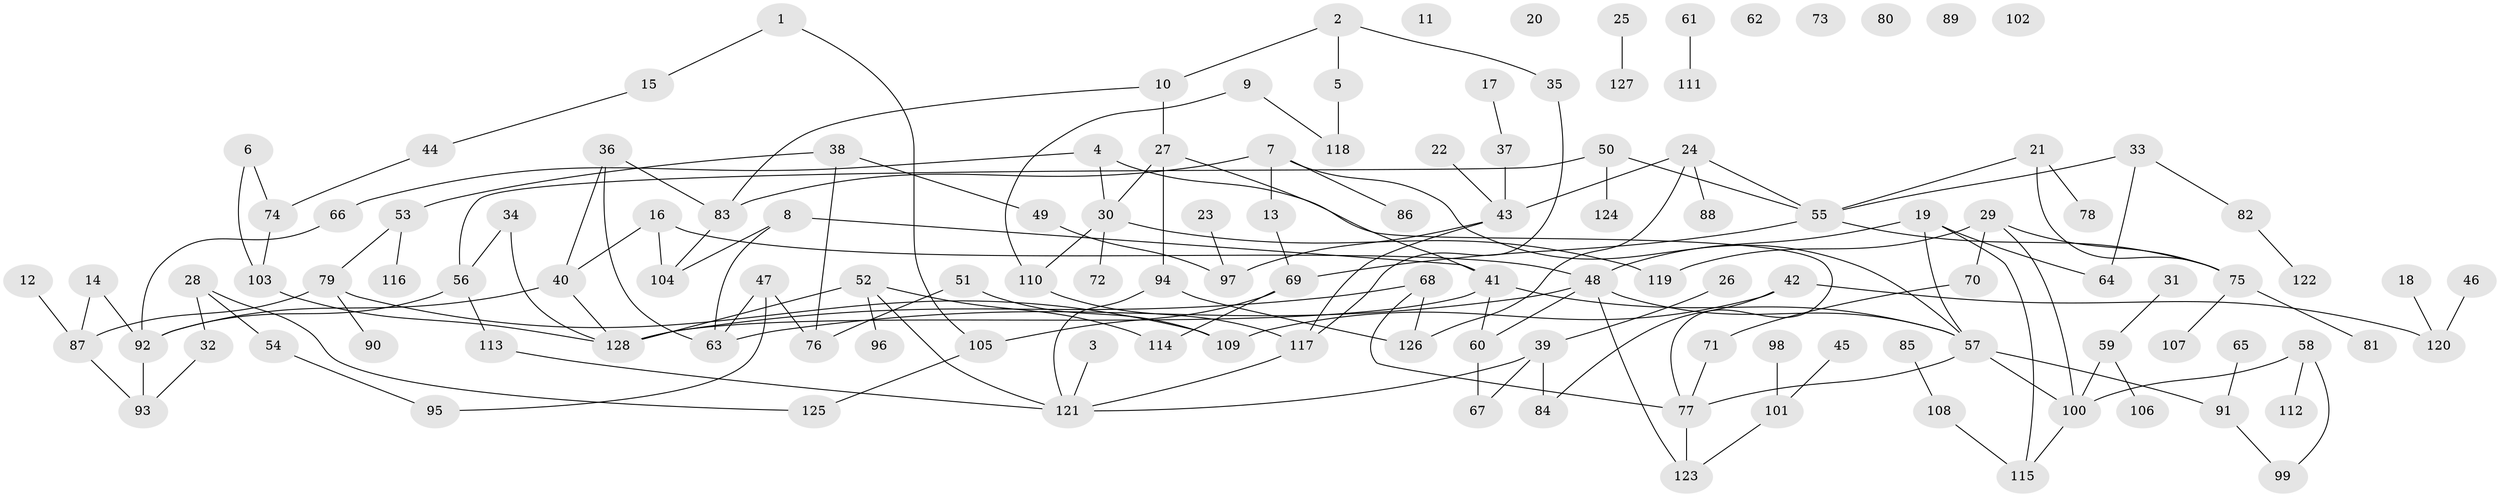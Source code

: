 // Generated by graph-tools (version 1.1) at 2025/00/03/09/25 03:00:52]
// undirected, 128 vertices, 159 edges
graph export_dot {
graph [start="1"]
  node [color=gray90,style=filled];
  1;
  2;
  3;
  4;
  5;
  6;
  7;
  8;
  9;
  10;
  11;
  12;
  13;
  14;
  15;
  16;
  17;
  18;
  19;
  20;
  21;
  22;
  23;
  24;
  25;
  26;
  27;
  28;
  29;
  30;
  31;
  32;
  33;
  34;
  35;
  36;
  37;
  38;
  39;
  40;
  41;
  42;
  43;
  44;
  45;
  46;
  47;
  48;
  49;
  50;
  51;
  52;
  53;
  54;
  55;
  56;
  57;
  58;
  59;
  60;
  61;
  62;
  63;
  64;
  65;
  66;
  67;
  68;
  69;
  70;
  71;
  72;
  73;
  74;
  75;
  76;
  77;
  78;
  79;
  80;
  81;
  82;
  83;
  84;
  85;
  86;
  87;
  88;
  89;
  90;
  91;
  92;
  93;
  94;
  95;
  96;
  97;
  98;
  99;
  100;
  101;
  102;
  103;
  104;
  105;
  106;
  107;
  108;
  109;
  110;
  111;
  112;
  113;
  114;
  115;
  116;
  117;
  118;
  119;
  120;
  121;
  122;
  123;
  124;
  125;
  126;
  127;
  128;
  1 -- 15;
  1 -- 105;
  2 -- 5;
  2 -- 10;
  2 -- 35;
  3 -- 121;
  4 -- 30;
  4 -- 66;
  4 -- 77;
  5 -- 118;
  6 -- 74;
  6 -- 103;
  7 -- 13;
  7 -- 57;
  7 -- 83;
  7 -- 86;
  8 -- 41;
  8 -- 63;
  8 -- 104;
  9 -- 110;
  9 -- 118;
  10 -- 27;
  10 -- 83;
  12 -- 87;
  13 -- 69;
  14 -- 87;
  14 -- 92;
  15 -- 44;
  16 -- 40;
  16 -- 48;
  16 -- 104;
  17 -- 37;
  18 -- 120;
  19 -- 48;
  19 -- 57;
  19 -- 64;
  19 -- 115;
  21 -- 55;
  21 -- 75;
  21 -- 78;
  22 -- 43;
  23 -- 97;
  24 -- 43;
  24 -- 55;
  24 -- 88;
  24 -- 126;
  25 -- 127;
  26 -- 39;
  27 -- 30;
  27 -- 41;
  27 -- 94;
  28 -- 32;
  28 -- 54;
  28 -- 125;
  29 -- 70;
  29 -- 75;
  29 -- 100;
  29 -- 119;
  30 -- 72;
  30 -- 110;
  30 -- 119;
  31 -- 59;
  32 -- 93;
  33 -- 55;
  33 -- 64;
  33 -- 82;
  34 -- 56;
  34 -- 128;
  35 -- 117;
  36 -- 40;
  36 -- 63;
  36 -- 83;
  37 -- 43;
  38 -- 49;
  38 -- 53;
  38 -- 76;
  39 -- 67;
  39 -- 84;
  39 -- 121;
  40 -- 92;
  40 -- 128;
  41 -- 57;
  41 -- 60;
  41 -- 128;
  42 -- 84;
  42 -- 109;
  42 -- 120;
  43 -- 97;
  43 -- 117;
  44 -- 74;
  45 -- 101;
  46 -- 120;
  47 -- 63;
  47 -- 76;
  47 -- 95;
  48 -- 57;
  48 -- 60;
  48 -- 63;
  48 -- 123;
  49 -- 97;
  50 -- 55;
  50 -- 56;
  50 -- 124;
  51 -- 76;
  51 -- 109;
  52 -- 96;
  52 -- 114;
  52 -- 121;
  52 -- 128;
  53 -- 79;
  53 -- 116;
  54 -- 95;
  55 -- 69;
  55 -- 75;
  56 -- 92;
  56 -- 113;
  57 -- 77;
  57 -- 91;
  57 -- 100;
  58 -- 99;
  58 -- 100;
  58 -- 112;
  59 -- 100;
  59 -- 106;
  60 -- 67;
  61 -- 111;
  65 -- 91;
  66 -- 92;
  68 -- 77;
  68 -- 126;
  68 -- 128;
  69 -- 105;
  69 -- 114;
  70 -- 71;
  71 -- 77;
  74 -- 103;
  75 -- 81;
  75 -- 107;
  77 -- 123;
  79 -- 87;
  79 -- 90;
  79 -- 109;
  82 -- 122;
  83 -- 104;
  85 -- 108;
  87 -- 93;
  91 -- 99;
  92 -- 93;
  94 -- 121;
  94 -- 126;
  98 -- 101;
  100 -- 115;
  101 -- 123;
  103 -- 128;
  105 -- 125;
  108 -- 115;
  110 -- 117;
  113 -- 121;
  117 -- 121;
}
